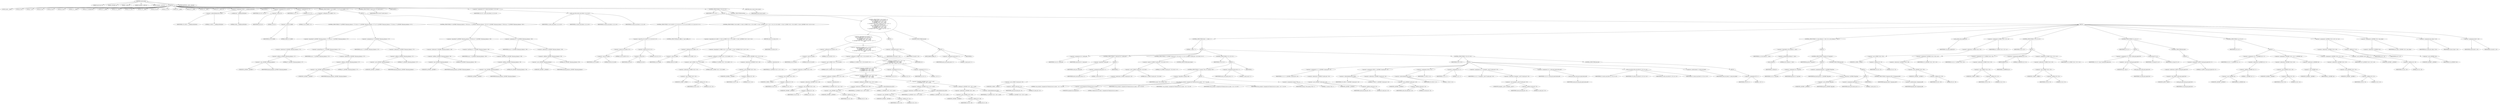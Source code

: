 digraph cache_insert {  
"1000119" [label = "(METHOD,cache_insert)" ]
"1000120" [label = "(PARAM,const char *a1)" ]
"1000121" [label = "(PARAM,_DWORD *a2)" ]
"1000122" [label = "(PARAM,__int64 a3)" ]
"1000123" [label = "(PARAM,unsigned __int64 a4)" ]
"1000124" [label = "(PARAM,unsigned __int16 a5)" ]
"1000125" [label = "(BLOCK,,)" ]
"1000126" [label = "(LOCAL,result: __int64)" ]
"1000127" [label = "(LOCAL,v6: int)" ]
"1000128" [label = "(LOCAL,v7: int)" ]
"1000129" [label = "(LOCAL,v8: int)" ]
"1000130" [label = "(LOCAL,v9: int)" ]
"1000131" [label = "(LOCAL,v10: int)" ]
"1000132" [label = "(LOCAL,v11: __int64)" ]
"1000133" [label = "(LOCAL,v12: unsigned int)" ]
"1000134" [label = "(LOCAL,v13: __int64)" ]
"1000135" [label = "(LOCAL,v14: __int16)" ]
"1000136" [label = "(LOCAL,v15: char *)" ]
"1000137" [label = "(LOCAL,v16: __int64)" ]
"1000138" [label = "(LOCAL,v20: int)" ]
"1000139" [label = "(LOCAL,v21: int)" ]
"1000140" [label = "(LOCAL,v22: __int64)" ]
"1000141" [label = "(LOCAL,v23: __int64)" ]
"1000142" [label = "(LOCAL,v24: __int64)" ]
"1000143" [label = "(LOCAL,v25: __int64 [ 6 ])" ]
"1000144" [label = "(<operator>.assignment,v25[3] = __readfsqword(0x28u))" ]
"1000145" [label = "(<operator>.indirectIndexAccess,v25[3])" ]
"1000146" [label = "(IDENTIFIER,v25,v25[3] = __readfsqword(0x28u))" ]
"1000147" [label = "(LITERAL,3,v25[3] = __readfsqword(0x28u))" ]
"1000148" [label = "(__readfsqword,__readfsqword(0x28u))" ]
"1000149" [label = "(LITERAL,0x28u,__readfsqword(0x28u))" ]
"1000150" [label = "(IDENTIFIER,L,)" ]
"1000151" [label = "(<operator>.assignment,v20 = a5 & 4)" ]
"1000152" [label = "(IDENTIFIER,v20,v20 = a5 & 4)" ]
"1000153" [label = "(<operator>.and,a5 & 4)" ]
"1000154" [label = "(IDENTIFIER,a5,a5 & 4)" ]
"1000155" [label = "(LITERAL,4,a5 & 4)" ]
"1000156" [label = "(<operator>.assignment,v21 = 0)" ]
"1000157" [label = "(IDENTIFIER,v21,v21 = 0)" ]
"1000158" [label = "(LITERAL,0,v21 = 0)" ]
"1000159" [label = "(CONTROL_STRUCTURE,if ( (a5 & 0x980) != 0 ),if ( (a5 & 0x980) != 0 ))" ]
"1000160" [label = "(<operator>.notEquals,(a5 & 0x980) != 0)" ]
"1000161" [label = "(<operator>.and,a5 & 0x980)" ]
"1000162" [label = "(IDENTIFIER,a5,a5 & 0x980)" ]
"1000163" [label = "(LITERAL,0x980,a5 & 0x980)" ]
"1000164" [label = "(LITERAL,0,(a5 & 0x980) != 0)" ]
"1000165" [label = "(BLOCK,,)" ]
"1000166" [label = "(CONTROL_STRUCTURE,if ( *((_QWORD *)dnsmasq_daemon + 57) && a4 > *((_QWORD *)dnsmasq_daemon + 57) ),if ( *((_QWORD *)dnsmasq_daemon + 57) && a4 > *((_QWORD *)dnsmasq_daemon + 57) ))" ]
"1000167" [label = "(<operator>.logicalAnd,*((_QWORD *)dnsmasq_daemon + 57) && a4 > *((_QWORD *)dnsmasq_daemon + 57))" ]
"1000168" [label = "(<operator>.indirection,*((_QWORD *)dnsmasq_daemon + 57))" ]
"1000169" [label = "(<operator>.addition,(_QWORD *)dnsmasq_daemon + 57)" ]
"1000170" [label = "(<operator>.cast,(_QWORD *)dnsmasq_daemon)" ]
"1000171" [label = "(UNKNOWN,_QWORD *,_QWORD *)" ]
"1000172" [label = "(IDENTIFIER,dnsmasq_daemon,(_QWORD *)dnsmasq_daemon)" ]
"1000173" [label = "(LITERAL,57,(_QWORD *)dnsmasq_daemon + 57)" ]
"1000174" [label = "(<operator>.greaterThan,a4 > *((_QWORD *)dnsmasq_daemon + 57))" ]
"1000175" [label = "(IDENTIFIER,a4,a4 > *((_QWORD *)dnsmasq_daemon + 57))" ]
"1000176" [label = "(<operator>.indirection,*((_QWORD *)dnsmasq_daemon + 57))" ]
"1000177" [label = "(<operator>.addition,(_QWORD *)dnsmasq_daemon + 57)" ]
"1000178" [label = "(<operator>.cast,(_QWORD *)dnsmasq_daemon)" ]
"1000179" [label = "(UNKNOWN,_QWORD *,_QWORD *)" ]
"1000180" [label = "(IDENTIFIER,dnsmasq_daemon,(_QWORD *)dnsmasq_daemon)" ]
"1000181" [label = "(LITERAL,57,(_QWORD *)dnsmasq_daemon + 57)" ]
"1000182" [label = "(<operator>.assignment,a4 = *((_QWORD *)dnsmasq_daemon + 57))" ]
"1000183" [label = "(IDENTIFIER,a4,a4 = *((_QWORD *)dnsmasq_daemon + 57))" ]
"1000184" [label = "(<operator>.indirection,*((_QWORD *)dnsmasq_daemon + 57))" ]
"1000185" [label = "(<operator>.addition,(_QWORD *)dnsmasq_daemon + 57)" ]
"1000186" [label = "(<operator>.cast,(_QWORD *)dnsmasq_daemon)" ]
"1000187" [label = "(UNKNOWN,_QWORD *,_QWORD *)" ]
"1000188" [label = "(IDENTIFIER,dnsmasq_daemon,(_QWORD *)dnsmasq_daemon)" ]
"1000189" [label = "(LITERAL,57,(_QWORD *)dnsmasq_daemon + 57)" ]
"1000190" [label = "(CONTROL_STRUCTURE,if ( *((_QWORD *)dnsmasq_daemon + 56) && a4 < *((_QWORD *)dnsmasq_daemon + 56) ),if ( *((_QWORD *)dnsmasq_daemon + 56) && a4 < *((_QWORD *)dnsmasq_daemon + 56) ))" ]
"1000191" [label = "(<operator>.logicalAnd,*((_QWORD *)dnsmasq_daemon + 56) && a4 < *((_QWORD *)dnsmasq_daemon + 56))" ]
"1000192" [label = "(<operator>.indirection,*((_QWORD *)dnsmasq_daemon + 56))" ]
"1000193" [label = "(<operator>.addition,(_QWORD *)dnsmasq_daemon + 56)" ]
"1000194" [label = "(<operator>.cast,(_QWORD *)dnsmasq_daemon)" ]
"1000195" [label = "(UNKNOWN,_QWORD *,_QWORD *)" ]
"1000196" [label = "(IDENTIFIER,dnsmasq_daemon,(_QWORD *)dnsmasq_daemon)" ]
"1000197" [label = "(LITERAL,56,(_QWORD *)dnsmasq_daemon + 56)" ]
"1000198" [label = "(<operator>.lessThan,a4 < *((_QWORD *)dnsmasq_daemon + 56))" ]
"1000199" [label = "(IDENTIFIER,a4,a4 < *((_QWORD *)dnsmasq_daemon + 56))" ]
"1000200" [label = "(<operator>.indirection,*((_QWORD *)dnsmasq_daemon + 56))" ]
"1000201" [label = "(<operator>.addition,(_QWORD *)dnsmasq_daemon + 56)" ]
"1000202" [label = "(<operator>.cast,(_QWORD *)dnsmasq_daemon)" ]
"1000203" [label = "(UNKNOWN,_QWORD *,_QWORD *)" ]
"1000204" [label = "(IDENTIFIER,dnsmasq_daemon,(_QWORD *)dnsmasq_daemon)" ]
"1000205" [label = "(LITERAL,56,(_QWORD *)dnsmasq_daemon + 56)" ]
"1000206" [label = "(<operator>.assignment,a4 = *((_QWORD *)dnsmasq_daemon + 56))" ]
"1000207" [label = "(IDENTIFIER,a4,a4 = *((_QWORD *)dnsmasq_daemon + 56))" ]
"1000208" [label = "(<operator>.indirection,*((_QWORD *)dnsmasq_daemon + 56))" ]
"1000209" [label = "(<operator>.addition,(_QWORD *)dnsmasq_daemon + 56)" ]
"1000210" [label = "(<operator>.cast,(_QWORD *)dnsmasq_daemon)" ]
"1000211" [label = "(UNKNOWN,_QWORD *,_QWORD *)" ]
"1000212" [label = "(IDENTIFIER,dnsmasq_daemon,(_QWORD *)dnsmasq_daemon)" ]
"1000213" [label = "(LITERAL,56,(_QWORD *)dnsmasq_daemon + 56)" ]
"1000214" [label = "(CONTROL_STRUCTURE,if ( insert_error ),if ( insert_error ))" ]
"1000215" [label = "(IDENTIFIER,insert_error,if ( insert_error ))" ]
"1000216" [label = "(IDENTIFIER,L,)" ]
"1000217" [label = "(<operator>.assignment,v23 = cache_scan_free(a1, a2, a3, a5))" ]
"1000218" [label = "(IDENTIFIER,v23,v23 = cache_scan_free(a1, a2, a3, a5))" ]
"1000219" [label = "(cache_scan_free,cache_scan_free(a1, a2, a3, a5))" ]
"1000220" [label = "(IDENTIFIER,a1,cache_scan_free(a1, a2, a3, a5))" ]
"1000221" [label = "(IDENTIFIER,a2,cache_scan_free(a1, a2, a3, a5))" ]
"1000222" [label = "(IDENTIFIER,a3,cache_scan_free(a1, a2, a3, a5))" ]
"1000223" [label = "(IDENTIFIER,a5,cache_scan_free(a1, a2, a3, a5))" ]
"1000224" [label = "(CONTROL_STRUCTURE,if ( v23 ),if ( v23 ))" ]
"1000225" [label = "(IDENTIFIER,v23,if ( v23 ))" ]
"1000226" [label = "(BLOCK,,)" ]
"1000227" [label = "(CONTROL_STRUCTURE,if ( (a5 & 0x180) == 0 || (a5 & 8) == 0 ),if ( (a5 & 0x180) == 0 || (a5 & 8) == 0 ))" ]
"1000228" [label = "(<operator>.logicalOr,(a5 & 0x180) == 0 || (a5 & 8) == 0)" ]
"1000229" [label = "(<operator>.equals,(a5 & 0x180) == 0)" ]
"1000230" [label = "(<operator>.and,a5 & 0x180)" ]
"1000231" [label = "(IDENTIFIER,a5,a5 & 0x180)" ]
"1000232" [label = "(LITERAL,0x180,a5 & 0x180)" ]
"1000233" [label = "(LITERAL,0,(a5 & 0x180) == 0)" ]
"1000234" [label = "(<operator>.equals,(a5 & 8) == 0)" ]
"1000235" [label = "(<operator>.and,a5 & 8)" ]
"1000236" [label = "(IDENTIFIER,a5,a5 & 8)" ]
"1000237" [label = "(LITERAL,8,a5 & 8)" ]
"1000238" [label = "(LITERAL,0,(a5 & 8) == 0)" ]
"1000239" [label = "(CONTROL_STRUCTURE,goto LABEL_27;,goto LABEL_27;)" ]
"1000240" [label = "(CONTROL_STRUCTURE,if ( (a5 & 0x80) != 0 && (*(_WORD *)(v23 + 52) & 0x80) != 0 && *(_DWORD *)(v23 + 24) == *a2 ),if ( (a5 & 0x80) != 0 && (*(_WORD *)(v23 + 52) & 0x80) != 0 && *(_DWORD *)(v23 + 24) == *a2 ))" ]
"1000241" [label = "(<operator>.logicalAnd,(a5 & 0x80) != 0 && (*(_WORD *)(v23 + 52) & 0x80) != 0 && *(_DWORD *)(v23 + 24) == *a2)" ]
"1000242" [label = "(<operator>.notEquals,(a5 & 0x80) != 0)" ]
"1000243" [label = "(<operator>.and,a5 & 0x80)" ]
"1000244" [label = "(IDENTIFIER,a5,a5 & 0x80)" ]
"1000245" [label = "(LITERAL,0x80,a5 & 0x80)" ]
"1000246" [label = "(LITERAL,0,(a5 & 0x80) != 0)" ]
"1000247" [label = "(<operator>.logicalAnd,(*(_WORD *)(v23 + 52) & 0x80) != 0 && *(_DWORD *)(v23 + 24) == *a2)" ]
"1000248" [label = "(<operator>.notEquals,(*(_WORD *)(v23 + 52) & 0x80) != 0)" ]
"1000249" [label = "(<operator>.and,*(_WORD *)(v23 + 52) & 0x80)" ]
"1000250" [label = "(<operator>.indirection,*(_WORD *)(v23 + 52))" ]
"1000251" [label = "(<operator>.cast,(_WORD *)(v23 + 52))" ]
"1000252" [label = "(UNKNOWN,_WORD *,_WORD *)" ]
"1000253" [label = "(<operator>.addition,v23 + 52)" ]
"1000254" [label = "(IDENTIFIER,v23,v23 + 52)" ]
"1000255" [label = "(LITERAL,52,v23 + 52)" ]
"1000256" [label = "(LITERAL,0x80,*(_WORD *)(v23 + 52) & 0x80)" ]
"1000257" [label = "(LITERAL,0,(*(_WORD *)(v23 + 52) & 0x80) != 0)" ]
"1000258" [label = "(<operator>.equals,*(_DWORD *)(v23 + 24) == *a2)" ]
"1000259" [label = "(<operator>.indirection,*(_DWORD *)(v23 + 24))" ]
"1000260" [label = "(<operator>.cast,(_DWORD *)(v23 + 24))" ]
"1000261" [label = "(UNKNOWN,_DWORD *,_DWORD *)" ]
"1000262" [label = "(<operator>.addition,v23 + 24)" ]
"1000263" [label = "(IDENTIFIER,v23,v23 + 24)" ]
"1000264" [label = "(LITERAL,24,v23 + 24)" ]
"1000265" [label = "(<operator>.indirection,*a2)" ]
"1000266" [label = "(IDENTIFIER,a2,*(_DWORD *)(v23 + 24) == *a2)" ]
"1000267" [label = "(RETURN,return v23;,return v23;)" ]
"1000268" [label = "(IDENTIFIER,v23,return v23;)" ]
"1000269" [label = "(CONTROL_STRUCTURE,if ( (a5 & 0x100) != 0\n      && (*(_WORD *)(v23 + 52) & 0x100) != 0\n      && (*(_DWORD *)(v23 + 24) != *a2\n       || *(_DWORD *)(v23 + 28) != a2[1]\n       || *(_DWORD *)(v23 + 32) != a2[2]\n       || *(_DWORD *)(v23 + 36) != a2[3] ? (v10 = 0) : (v10 = 1),\n          v10) ),if ( (a5 & 0x100) != 0\n      && (*(_WORD *)(v23 + 52) & 0x100) != 0\n      && (*(_DWORD *)(v23 + 24) != *a2\n       || *(_DWORD *)(v23 + 28) != a2[1]\n       || *(_DWORD *)(v23 + 32) != a2[2]\n       || *(_DWORD *)(v23 + 36) != a2[3] ? (v10 = 0) : (v10 = 1),\n          v10) ))" ]
"1000270" [label = "(<operator>.logicalAnd,(a5 & 0x100) != 0\n      && (*(_WORD *)(v23 + 52) & 0x100) != 0\n      && (*(_DWORD *)(v23 + 24) != *a2\n       || *(_DWORD *)(v23 + 28) != a2[1]\n       || *(_DWORD *)(v23 + 32) != a2[2]\n       || *(_DWORD *)(v23 + 36) != a2[3] ? (v10 = 0) : (v10 = 1),\n          v10))" ]
"1000271" [label = "(<operator>.notEquals,(a5 & 0x100) != 0)" ]
"1000272" [label = "(<operator>.and,a5 & 0x100)" ]
"1000273" [label = "(IDENTIFIER,a5,a5 & 0x100)" ]
"1000274" [label = "(LITERAL,0x100,a5 & 0x100)" ]
"1000275" [label = "(LITERAL,0,(a5 & 0x100) != 0)" ]
"1000276" [label = "(<operator>.logicalAnd,(*(_WORD *)(v23 + 52) & 0x100) != 0\n      && (*(_DWORD *)(v23 + 24) != *a2\n       || *(_DWORD *)(v23 + 28) != a2[1]\n       || *(_DWORD *)(v23 + 32) != a2[2]\n       || *(_DWORD *)(v23 + 36) != a2[3] ? (v10 = 0) : (v10 = 1),\n          v10))" ]
"1000277" [label = "(<operator>.notEquals,(*(_WORD *)(v23 + 52) & 0x100) != 0)" ]
"1000278" [label = "(<operator>.and,*(_WORD *)(v23 + 52) & 0x100)" ]
"1000279" [label = "(<operator>.indirection,*(_WORD *)(v23 + 52))" ]
"1000280" [label = "(<operator>.cast,(_WORD *)(v23 + 52))" ]
"1000281" [label = "(UNKNOWN,_WORD *,_WORD *)" ]
"1000282" [label = "(<operator>.addition,v23 + 52)" ]
"1000283" [label = "(IDENTIFIER,v23,v23 + 52)" ]
"1000284" [label = "(LITERAL,52,v23 + 52)" ]
"1000285" [label = "(LITERAL,0x100,*(_WORD *)(v23 + 52) & 0x100)" ]
"1000286" [label = "(LITERAL,0,(*(_WORD *)(v23 + 52) & 0x100) != 0)" ]
"1000287" [label = "(BLOCK,,)" ]
"1000288" [label = "(<operator>.conditional,*(_DWORD *)(v23 + 24) != *a2\n       || *(_DWORD *)(v23 + 28) != a2[1]\n       || *(_DWORD *)(v23 + 32) != a2[2]\n       || *(_DWORD *)(v23 + 36) != a2[3] ? (v10 = 0) : (v10 = 1))" ]
"1000289" [label = "(<operator>.logicalOr,*(_DWORD *)(v23 + 24) != *a2\n       || *(_DWORD *)(v23 + 28) != a2[1]\n       || *(_DWORD *)(v23 + 32) != a2[2]\n       || *(_DWORD *)(v23 + 36) != a2[3])" ]
"1000290" [label = "(<operator>.notEquals,*(_DWORD *)(v23 + 24) != *a2)" ]
"1000291" [label = "(<operator>.indirection,*(_DWORD *)(v23 + 24))" ]
"1000292" [label = "(<operator>.cast,(_DWORD *)(v23 + 24))" ]
"1000293" [label = "(UNKNOWN,_DWORD *,_DWORD *)" ]
"1000294" [label = "(<operator>.addition,v23 + 24)" ]
"1000295" [label = "(IDENTIFIER,v23,v23 + 24)" ]
"1000296" [label = "(LITERAL,24,v23 + 24)" ]
"1000297" [label = "(<operator>.indirection,*a2)" ]
"1000298" [label = "(IDENTIFIER,a2,*(_DWORD *)(v23 + 24) != *a2)" ]
"1000299" [label = "(<operator>.logicalOr,*(_DWORD *)(v23 + 28) != a2[1]\n       || *(_DWORD *)(v23 + 32) != a2[2]\n       || *(_DWORD *)(v23 + 36) != a2[3])" ]
"1000300" [label = "(<operator>.notEquals,*(_DWORD *)(v23 + 28) != a2[1])" ]
"1000301" [label = "(<operator>.indirection,*(_DWORD *)(v23 + 28))" ]
"1000302" [label = "(<operator>.cast,(_DWORD *)(v23 + 28))" ]
"1000303" [label = "(UNKNOWN,_DWORD *,_DWORD *)" ]
"1000304" [label = "(<operator>.addition,v23 + 28)" ]
"1000305" [label = "(IDENTIFIER,v23,v23 + 28)" ]
"1000306" [label = "(LITERAL,28,v23 + 28)" ]
"1000307" [label = "(<operator>.indirectIndexAccess,a2[1])" ]
"1000308" [label = "(IDENTIFIER,a2,*(_DWORD *)(v23 + 28) != a2[1])" ]
"1000309" [label = "(LITERAL,1,*(_DWORD *)(v23 + 28) != a2[1])" ]
"1000310" [label = "(<operator>.logicalOr,*(_DWORD *)(v23 + 32) != a2[2]\n       || *(_DWORD *)(v23 + 36) != a2[3])" ]
"1000311" [label = "(<operator>.notEquals,*(_DWORD *)(v23 + 32) != a2[2])" ]
"1000312" [label = "(<operator>.indirection,*(_DWORD *)(v23 + 32))" ]
"1000313" [label = "(<operator>.cast,(_DWORD *)(v23 + 32))" ]
"1000314" [label = "(UNKNOWN,_DWORD *,_DWORD *)" ]
"1000315" [label = "(<operator>.addition,v23 + 32)" ]
"1000316" [label = "(IDENTIFIER,v23,v23 + 32)" ]
"1000317" [label = "(LITERAL,32,v23 + 32)" ]
"1000318" [label = "(<operator>.indirectIndexAccess,a2[2])" ]
"1000319" [label = "(IDENTIFIER,a2,*(_DWORD *)(v23 + 32) != a2[2])" ]
"1000320" [label = "(LITERAL,2,*(_DWORD *)(v23 + 32) != a2[2])" ]
"1000321" [label = "(<operator>.notEquals,*(_DWORD *)(v23 + 36) != a2[3])" ]
"1000322" [label = "(<operator>.indirection,*(_DWORD *)(v23 + 36))" ]
"1000323" [label = "(<operator>.cast,(_DWORD *)(v23 + 36))" ]
"1000324" [label = "(UNKNOWN,_DWORD *,_DWORD *)" ]
"1000325" [label = "(<operator>.addition,v23 + 36)" ]
"1000326" [label = "(IDENTIFIER,v23,v23 + 36)" ]
"1000327" [label = "(LITERAL,36,v23 + 36)" ]
"1000328" [label = "(<operator>.indirectIndexAccess,a2[3])" ]
"1000329" [label = "(IDENTIFIER,a2,*(_DWORD *)(v23 + 36) != a2[3])" ]
"1000330" [label = "(LITERAL,3,*(_DWORD *)(v23 + 36) != a2[3])" ]
"1000331" [label = "(<operator>.assignment,v10 = 0)" ]
"1000332" [label = "(IDENTIFIER,v10,v10 = 0)" ]
"1000333" [label = "(LITERAL,0,v10 = 0)" ]
"1000334" [label = "(<operator>.assignment,v10 = 1)" ]
"1000335" [label = "(IDENTIFIER,v10,v10 = 1)" ]
"1000336" [label = "(LITERAL,1,v10 = 1)" ]
"1000337" [label = "(IDENTIFIER,v10,)" ]
"1000338" [label = "(BLOCK,,)" ]
"1000339" [label = "(<operator>.assignment,result = v23)" ]
"1000340" [label = "(IDENTIFIER,result,result = v23)" ]
"1000341" [label = "(IDENTIFIER,v23,result = v23)" ]
"1000342" [label = "(CONTROL_STRUCTURE,else,else)" ]
"1000343" [label = "(BLOCK,,)" ]
"1000344" [label = "(JUMP_TARGET,LABEL_27)" ]
"1000345" [label = "(<operator>.assignment,insert_error = 1)" ]
"1000346" [label = "(IDENTIFIER,insert_error,insert_error = 1)" ]
"1000347" [label = "(LITERAL,1,insert_error = 1)" ]
"1000348" [label = "(IDENTIFIER,L,)" ]
"1000349" [label = "(CONTROL_STRUCTURE,else,else)" ]
"1000350" [label = "(BLOCK,,)" ]
"1000351" [label = "(CONTROL_STRUCTURE,while ( 1 ),while ( 1 ))" ]
"1000352" [label = "(LITERAL,1,while ( 1 ))" ]
"1000353" [label = "(BLOCK,,)" ]
"1000354" [label = "(<operator>.assignment,v24 = cache_tail)" ]
"1000355" [label = "(IDENTIFIER,v24,v24 = cache_tail)" ]
"1000356" [label = "(IDENTIFIER,cache_tail,v24 = cache_tail)" ]
"1000357" [label = "(CONTROL_STRUCTURE,if ( !cache_tail ),if ( !cache_tail ))" ]
"1000358" [label = "(<operator>.logicalNot,!cache_tail)" ]
"1000359" [label = "(IDENTIFIER,cache_tail,!cache_tail)" ]
"1000360" [label = "(BLOCK,,)" ]
"1000361" [label = "(<operator>.assignment,insert_error = 1)" ]
"1000362" [label = "(IDENTIFIER,insert_error,insert_error = 1)" ]
"1000363" [label = "(LITERAL,1,insert_error = 1)" ]
"1000364" [label = "(IDENTIFIER,L,)" ]
"1000365" [label = "(CONTROL_STRUCTURE,if ( (*(_WORD *)(cache_tail + 52) & 0xC) == 0 ),if ( (*(_WORD *)(cache_tail + 52) & 0xC) == 0 ))" ]
"1000366" [label = "(<operator>.equals,(*(_WORD *)(cache_tail + 52) & 0xC) == 0)" ]
"1000367" [label = "(<operator>.and,*(_WORD *)(cache_tail + 52) & 0xC)" ]
"1000368" [label = "(<operator>.indirection,*(_WORD *)(cache_tail + 52))" ]
"1000369" [label = "(<operator>.cast,(_WORD *)(cache_tail + 52))" ]
"1000370" [label = "(UNKNOWN,_WORD *,_WORD *)" ]
"1000371" [label = "(<operator>.addition,cache_tail + 52)" ]
"1000372" [label = "(IDENTIFIER,cache_tail,cache_tail + 52)" ]
"1000373" [label = "(LITERAL,52,cache_tail + 52)" ]
"1000374" [label = "(LITERAL,0xC,*(_WORD *)(cache_tail + 52) & 0xC)" ]
"1000375" [label = "(LITERAL,0,(*(_WORD *)(cache_tail + 52) & 0xC) == 0)" ]
"1000376" [label = "(CONTROL_STRUCTURE,break;,break;)" ]
"1000377" [label = "(CONTROL_STRUCTURE,if ( v21 ),if ( v21 ))" ]
"1000378" [label = "(IDENTIFIER,v21,if ( v21 ))" ]
"1000379" [label = "(BLOCK,,)" ]
"1000380" [label = "(CONTROL_STRUCTURE,if ( !warned_7764 ),if ( !warned_7764 ))" ]
"1000381" [label = "(<operator>.logicalNot,!warned_7764)" ]
"1000382" [label = "(IDENTIFIER,warned_7764,!warned_7764)" ]
"1000383" [label = "(BLOCK,,)" ]
"1000384" [label = "(my_syslog,my_syslog(3, (unsigned int)\"Internal error in cache.\", v6, v7, v8, v9))" ]
"1000385" [label = "(LITERAL,3,my_syslog(3, (unsigned int)\"Internal error in cache.\", v6, v7, v8, v9))" ]
"1000386" [label = "(<operator>.cast,(unsigned int)\"Internal error in cache.\")" ]
"1000387" [label = "(UNKNOWN,unsigned int,unsigned int)" ]
"1000388" [label = "(LITERAL,\"Internal error in cache.\",(unsigned int)\"Internal error in cache.\")" ]
"1000389" [label = "(IDENTIFIER,v6,my_syslog(3, (unsigned int)\"Internal error in cache.\", v6, v7, v8, v9))" ]
"1000390" [label = "(IDENTIFIER,v7,my_syslog(3, (unsigned int)\"Internal error in cache.\", v6, v7, v8, v9))" ]
"1000391" [label = "(IDENTIFIER,v8,my_syslog(3, (unsigned int)\"Internal error in cache.\", v6, v7, v8, v9))" ]
"1000392" [label = "(IDENTIFIER,v9,my_syslog(3, (unsigned int)\"Internal error in cache.\", v6, v7, v8, v9))" ]
"1000393" [label = "(<operator>.assignment,warned_7764 = 1)" ]
"1000394" [label = "(IDENTIFIER,warned_7764,warned_7764 = 1)" ]
"1000395" [label = "(LITERAL,1,warned_7764 = 1)" ]
"1000396" [label = "(<operator>.assignment,insert_error = 1)" ]
"1000397" [label = "(IDENTIFIER,insert_error,insert_error = 1)" ]
"1000398" [label = "(LITERAL,1,insert_error = 1)" ]
"1000399" [label = "(IDENTIFIER,L,)" ]
"1000400" [label = "(CONTROL_STRUCTURE,if ( v20 ),if ( v20 ))" ]
"1000401" [label = "(IDENTIFIER,v20,if ( v20 ))" ]
"1000402" [label = "(BLOCK,,)" ]
"1000403" [label = "(<operator>.assignment,v11 = *(_QWORD *)(cache_tail + 32))" ]
"1000404" [label = "(IDENTIFIER,v11,v11 = *(_QWORD *)(cache_tail + 32))" ]
"1000405" [label = "(<operator>.indirection,*(_QWORD *)(cache_tail + 32))" ]
"1000406" [label = "(<operator>.cast,(_QWORD *)(cache_tail + 32))" ]
"1000407" [label = "(UNKNOWN,_QWORD *,_QWORD *)" ]
"1000408" [label = "(<operator>.addition,cache_tail + 32)" ]
"1000409" [label = "(IDENTIFIER,cache_tail,cache_tail + 32)" ]
"1000410" [label = "(LITERAL,32,cache_tail + 32)" ]
"1000411" [label = "(<operator>.assignment,v25[0] = *(_QWORD *)(cache_tail + 24))" ]
"1000412" [label = "(<operator>.indirectIndexAccess,v25[0])" ]
"1000413" [label = "(IDENTIFIER,v25,v25[0] = *(_QWORD *)(cache_tail + 24))" ]
"1000414" [label = "(LITERAL,0,v25[0] = *(_QWORD *)(cache_tail + 24))" ]
"1000415" [label = "(<operator>.indirection,*(_QWORD *)(cache_tail + 24))" ]
"1000416" [label = "(<operator>.cast,(_QWORD *)(cache_tail + 24))" ]
"1000417" [label = "(UNKNOWN,_QWORD *,_QWORD *)" ]
"1000418" [label = "(<operator>.addition,cache_tail + 24)" ]
"1000419" [label = "(IDENTIFIER,cache_tail,cache_tail + 24)" ]
"1000420" [label = "(LITERAL,24,cache_tail + 24)" ]
"1000421" [label = "(<operator>.assignment,v25[1] = v11)" ]
"1000422" [label = "(<operator>.indirectIndexAccess,v25[1])" ]
"1000423" [label = "(IDENTIFIER,v25,v25[1] = v11)" ]
"1000424" [label = "(LITERAL,1,v25[1] = v11)" ]
"1000425" [label = "(IDENTIFIER,v11,v25[1] = v11)" ]
"1000426" [label = "(<operator>.assignment,v21 = 1)" ]
"1000427" [label = "(IDENTIFIER,v21,v21 = 1)" ]
"1000428" [label = "(LITERAL,1,v21 = 1)" ]
"1000429" [label = "(<operator>.assignment,v12 = *(unsigned __int16 *)(cache_tail + 52))" ]
"1000430" [label = "(IDENTIFIER,v12,v12 = *(unsigned __int16 *)(cache_tail + 52))" ]
"1000431" [label = "(<operator>.indirection,*(unsigned __int16 *)(cache_tail + 52))" ]
"1000432" [label = "(<operator>.cast,(unsigned __int16 *)(cache_tail + 52))" ]
"1000433" [label = "(UNKNOWN,unsigned __int16 *,unsigned __int16 *)" ]
"1000434" [label = "(<operator>.addition,cache_tail + 52)" ]
"1000435" [label = "(IDENTIFIER,cache_tail,cache_tail + 52)" ]
"1000436" [label = "(LITERAL,52,cache_tail + 52)" ]
"1000437" [label = "(<operator>.assignment,v13 = cache_get_name(cache_tail))" ]
"1000438" [label = "(IDENTIFIER,v13,v13 = cache_get_name(cache_tail))" ]
"1000439" [label = "(cache_get_name,cache_get_name(cache_tail))" ]
"1000440" [label = "(IDENTIFIER,cache_tail,cache_get_name(cache_tail))" ]
"1000441" [label = "(cache_scan_free,cache_scan_free(v13, v25, a3, v12))" ]
"1000442" [label = "(IDENTIFIER,v13,cache_scan_free(v13, v25, a3, v12))" ]
"1000443" [label = "(IDENTIFIER,v25,cache_scan_free(v13, v25, a3, v12))" ]
"1000444" [label = "(IDENTIFIER,a3,cache_scan_free(v13, v25, a3, v12))" ]
"1000445" [label = "(IDENTIFIER,v12,cache_scan_free(v13, v25, a3, v12))" ]
"1000446" [label = "(<operator>.preIncrement,++cache_live_freed)" ]
"1000447" [label = "(IDENTIFIER,cache_live_freed,++cache_live_freed)" ]
"1000448" [label = "(CONTROL_STRUCTURE,else,else)" ]
"1000449" [label = "(BLOCK,,)" ]
"1000450" [label = "(<operator>.assignment,v20 = 1)" ]
"1000451" [label = "(IDENTIFIER,v20,v20 = 1)" ]
"1000452" [label = "(LITERAL,1,v20 = 1)" ]
"1000453" [label = "(CONTROL_STRUCTURE,if ( a1 && strlen(a1) > 0x31 ),if ( a1 && strlen(a1) > 0x31 ))" ]
"1000454" [label = "(<operator>.logicalAnd,a1 && strlen(a1) > 0x31)" ]
"1000455" [label = "(IDENTIFIER,a1,a1 && strlen(a1) > 0x31)" ]
"1000456" [label = "(<operator>.greaterThan,strlen(a1) > 0x31)" ]
"1000457" [label = "(strlen,strlen(a1))" ]
"1000458" [label = "(IDENTIFIER,a1,strlen(a1))" ]
"1000459" [label = "(LITERAL,0x31,strlen(a1) > 0x31)" ]
"1000460" [label = "(BLOCK,,)" ]
"1000461" [label = "(CONTROL_STRUCTURE,if ( big_free ),if ( big_free ))" ]
"1000462" [label = "(IDENTIFIER,big_free,if ( big_free ))" ]
"1000463" [label = "(BLOCK,,)" ]
"1000464" [label = "(<operator>.assignment,v22 = big_free)" ]
"1000465" [label = "(IDENTIFIER,v22,v22 = big_free)" ]
"1000466" [label = "(IDENTIFIER,big_free,v22 = big_free)" ]
"1000467" [label = "(<operator>.assignment,big_free = *(_QWORD *)big_free)" ]
"1000468" [label = "(IDENTIFIER,big_free,big_free = *(_QWORD *)big_free)" ]
"1000469" [label = "(<operator>.indirection,*(_QWORD *)big_free)" ]
"1000470" [label = "(<operator>.cast,(_QWORD *)big_free)" ]
"1000471" [label = "(UNKNOWN,_QWORD *,_QWORD *)" ]
"1000472" [label = "(IDENTIFIER,big_free,(_QWORD *)big_free)" ]
"1000473" [label = "(CONTROL_STRUCTURE,else,else)" ]
"1000474" [label = "(BLOCK,,)" ]
"1000475" [label = "(BLOCK,,)" ]
"1000476" [label = "(<operator>.assignment,insert_error = 1)" ]
"1000477" [label = "(IDENTIFIER,insert_error,insert_error = 1)" ]
"1000478" [label = "(LITERAL,1,insert_error = 1)" ]
"1000479" [label = "(IDENTIFIER,L,)" ]
"1000480" [label = "(CONTROL_STRUCTURE,if ( bignames_left ),if ( bignames_left ))" ]
"1000481" [label = "(IDENTIFIER,bignames_left,if ( bignames_left ))" ]
"1000482" [label = "(<operator>.preDecrement,--bignames_left)" ]
"1000483" [label = "(IDENTIFIER,bignames_left,--bignames_left)" ]
"1000484" [label = "(cache_unlink,cache_unlink(v24))" ]
"1000485" [label = "(IDENTIFIER,v24,cache_unlink(v24))" ]
"1000486" [label = "(<operator>.assignment,*(_WORD *)(v24 + 52) = a5)" ]
"1000487" [label = "(<operator>.indirection,*(_WORD *)(v24 + 52))" ]
"1000488" [label = "(<operator>.cast,(_WORD *)(v24 + 52))" ]
"1000489" [label = "(UNKNOWN,_WORD *,_WORD *)" ]
"1000490" [label = "(<operator>.addition,v24 + 52)" ]
"1000491" [label = "(IDENTIFIER,v24,v24 + 52)" ]
"1000492" [label = "(LITERAL,52,v24 + 52)" ]
"1000493" [label = "(IDENTIFIER,a5,*(_WORD *)(v24 + 52) = a5)" ]
"1000494" [label = "(CONTROL_STRUCTURE,if ( v22 ),if ( v22 ))" ]
"1000495" [label = "(IDENTIFIER,v22,if ( v22 ))" ]
"1000496" [label = "(BLOCK,,)" ]
"1000497" [label = "(<operator>.assignment,*(_QWORD *)(v24 + 56) = v22)" ]
"1000498" [label = "(<operator>.indirection,*(_QWORD *)(v24 + 56))" ]
"1000499" [label = "(<operator>.cast,(_QWORD *)(v24 + 56))" ]
"1000500" [label = "(UNKNOWN,_QWORD *,_QWORD *)" ]
"1000501" [label = "(<operator>.addition,v24 + 56)" ]
"1000502" [label = "(IDENTIFIER,v24,v24 + 56)" ]
"1000503" [label = "(LITERAL,56,v24 + 56)" ]
"1000504" [label = "(IDENTIFIER,v22,*(_QWORD *)(v24 + 56) = v22)" ]
"1000505" [label = "(<operator>.assignment,v14 = *(_WORD *)(v24 + 52))" ]
"1000506" [label = "(IDENTIFIER,v14,v14 = *(_WORD *)(v24 + 52))" ]
"1000507" [label = "(<operator>.indirection,*(_WORD *)(v24 + 52))" ]
"1000508" [label = "(<operator>.cast,(_WORD *)(v24 + 52))" ]
"1000509" [label = "(UNKNOWN,_WORD *,_WORD *)" ]
"1000510" [label = "(<operator>.addition,v24 + 52)" ]
"1000511" [label = "(IDENTIFIER,v24,v24 + 52)" ]
"1000512" [label = "(LITERAL,52,v24 + 52)" ]
"1000513" [label = "(<operators>.assignmentOr,HIBYTE(v14) |= 2u)" ]
"1000514" [label = "(HIBYTE,HIBYTE(v14))" ]
"1000515" [label = "(IDENTIFIER,v14,HIBYTE(v14))" ]
"1000516" [label = "(LITERAL,2u,HIBYTE(v14) |= 2u)" ]
"1000517" [label = "(<operator>.assignment,*(_WORD *)(v24 + 52) = v14)" ]
"1000518" [label = "(<operator>.indirection,*(_WORD *)(v24 + 52))" ]
"1000519" [label = "(<operator>.cast,(_WORD *)(v24 + 52))" ]
"1000520" [label = "(UNKNOWN,_WORD *,_WORD *)" ]
"1000521" [label = "(<operator>.addition,v24 + 52)" ]
"1000522" [label = "(IDENTIFIER,v24,v24 + 52)" ]
"1000523" [label = "(LITERAL,52,v24 + 52)" ]
"1000524" [label = "(IDENTIFIER,v14,*(_WORD *)(v24 + 52) = v14)" ]
"1000525" [label = "(CONTROL_STRUCTURE,if ( a1 ),if ( a1 ))" ]
"1000526" [label = "(IDENTIFIER,a1,if ( a1 ))" ]
"1000527" [label = "(BLOCK,,)" ]
"1000528" [label = "(<operator>.assignment,v15 = (char *)cache_get_name(v24))" ]
"1000529" [label = "(IDENTIFIER,v15,v15 = (char *)cache_get_name(v24))" ]
"1000530" [label = "(<operator>.cast,(char *)cache_get_name(v24))" ]
"1000531" [label = "(UNKNOWN,char *,char *)" ]
"1000532" [label = "(cache_get_name,cache_get_name(v24))" ]
"1000533" [label = "(IDENTIFIER,v24,cache_get_name(v24))" ]
"1000534" [label = "(strcpy,strcpy(v15, a1))" ]
"1000535" [label = "(IDENTIFIER,v15,strcpy(v15, a1))" ]
"1000536" [label = "(IDENTIFIER,a1,strcpy(v15, a1))" ]
"1000537" [label = "(CONTROL_STRUCTURE,else,else)" ]
"1000538" [label = "(BLOCK,,)" ]
"1000539" [label = "(<operator>.assignment,*(_BYTE *)cache_get_name(v24) = 0)" ]
"1000540" [label = "(<operator>.indirection,*(_BYTE *)cache_get_name(v24))" ]
"1000541" [label = "(<operator>.cast,(_BYTE *)cache_get_name(v24))" ]
"1000542" [label = "(UNKNOWN,_BYTE *,_BYTE *)" ]
"1000543" [label = "(cache_get_name,cache_get_name(v24))" ]
"1000544" [label = "(IDENTIFIER,v24,cache_get_name(v24))" ]
"1000545" [label = "(LITERAL,0,*(_BYTE *)cache_get_name(v24) = 0)" ]
"1000546" [label = "(CONTROL_STRUCTURE,if ( a2 ),if ( a2 ))" ]
"1000547" [label = "(IDENTIFIER,a2,if ( a2 ))" ]
"1000548" [label = "(BLOCK,,)" ]
"1000549" [label = "(<operator>.assignment,v16 = *((_QWORD *)a2 + 1))" ]
"1000550" [label = "(IDENTIFIER,v16,v16 = *((_QWORD *)a2 + 1))" ]
"1000551" [label = "(<operator>.indirection,*((_QWORD *)a2 + 1))" ]
"1000552" [label = "(<operator>.addition,(_QWORD *)a2 + 1)" ]
"1000553" [label = "(<operator>.cast,(_QWORD *)a2)" ]
"1000554" [label = "(UNKNOWN,_QWORD *,_QWORD *)" ]
"1000555" [label = "(IDENTIFIER,a2,(_QWORD *)a2)" ]
"1000556" [label = "(LITERAL,1,(_QWORD *)a2 + 1)" ]
"1000557" [label = "(<operator>.assignment,*(_QWORD *)(v24 + 24) = *(_QWORD *)a2)" ]
"1000558" [label = "(<operator>.indirection,*(_QWORD *)(v24 + 24))" ]
"1000559" [label = "(<operator>.cast,(_QWORD *)(v24 + 24))" ]
"1000560" [label = "(UNKNOWN,_QWORD *,_QWORD *)" ]
"1000561" [label = "(<operator>.addition,v24 + 24)" ]
"1000562" [label = "(IDENTIFIER,v24,v24 + 24)" ]
"1000563" [label = "(LITERAL,24,v24 + 24)" ]
"1000564" [label = "(<operator>.indirection,*(_QWORD *)a2)" ]
"1000565" [label = "(<operator>.cast,(_QWORD *)a2)" ]
"1000566" [label = "(UNKNOWN,_QWORD *,_QWORD *)" ]
"1000567" [label = "(IDENTIFIER,a2,(_QWORD *)a2)" ]
"1000568" [label = "(<operator>.assignment,*(_QWORD *)(v24 + 32) = v16)" ]
"1000569" [label = "(<operator>.indirection,*(_QWORD *)(v24 + 32))" ]
"1000570" [label = "(<operator>.cast,(_QWORD *)(v24 + 32))" ]
"1000571" [label = "(UNKNOWN,_QWORD *,_QWORD *)" ]
"1000572" [label = "(<operator>.addition,v24 + 32)" ]
"1000573" [label = "(IDENTIFIER,v24,v24 + 32)" ]
"1000574" [label = "(LITERAL,32,v24 + 32)" ]
"1000575" [label = "(IDENTIFIER,v16,*(_QWORD *)(v24 + 32) = v16)" ]
"1000576" [label = "(<operator>.assignment,*(_QWORD *)(v24 + 40) = a3 + a4)" ]
"1000577" [label = "(<operator>.indirection,*(_QWORD *)(v24 + 40))" ]
"1000578" [label = "(<operator>.cast,(_QWORD *)(v24 + 40))" ]
"1000579" [label = "(UNKNOWN,_QWORD *,_QWORD *)" ]
"1000580" [label = "(<operator>.addition,v24 + 40)" ]
"1000581" [label = "(IDENTIFIER,v24,v24 + 40)" ]
"1000582" [label = "(LITERAL,40,v24 + 40)" ]
"1000583" [label = "(<operator>.addition,a3 + a4)" ]
"1000584" [label = "(IDENTIFIER,a3,a3 + a4)" ]
"1000585" [label = "(IDENTIFIER,a4,a3 + a4)" ]
"1000586" [label = "(<operator>.assignment,*(_QWORD *)v24 = new_chain)" ]
"1000587" [label = "(<operator>.indirection,*(_QWORD *)v24)" ]
"1000588" [label = "(<operator>.cast,(_QWORD *)v24)" ]
"1000589" [label = "(UNKNOWN,_QWORD *,_QWORD *)" ]
"1000590" [label = "(IDENTIFIER,v24,(_QWORD *)v24)" ]
"1000591" [label = "(IDENTIFIER,new_chain,*(_QWORD *)v24 = new_chain)" ]
"1000592" [label = "(<operator>.assignment,new_chain = v24)" ]
"1000593" [label = "(IDENTIFIER,new_chain,new_chain = v24)" ]
"1000594" [label = "(IDENTIFIER,v24,new_chain = v24)" ]
"1000595" [label = "(<operator>.assignment,result = v24)" ]
"1000596" [label = "(IDENTIFIER,result,result = v24)" ]
"1000597" [label = "(IDENTIFIER,v24,result = v24)" ]
"1000598" [label = "(RETURN,return result;,return result;)" ]
"1000599" [label = "(IDENTIFIER,result,return result;)" ]
"1000600" [label = "(METHOD_RETURN,__int64 __fastcall)" ]
  "1000119" -> "1000120" 
  "1000119" -> "1000121" 
  "1000119" -> "1000122" 
  "1000119" -> "1000123" 
  "1000119" -> "1000124" 
  "1000119" -> "1000125" 
  "1000119" -> "1000600" 
  "1000125" -> "1000126" 
  "1000125" -> "1000127" 
  "1000125" -> "1000128" 
  "1000125" -> "1000129" 
  "1000125" -> "1000130" 
  "1000125" -> "1000131" 
  "1000125" -> "1000132" 
  "1000125" -> "1000133" 
  "1000125" -> "1000134" 
  "1000125" -> "1000135" 
  "1000125" -> "1000136" 
  "1000125" -> "1000137" 
  "1000125" -> "1000138" 
  "1000125" -> "1000139" 
  "1000125" -> "1000140" 
  "1000125" -> "1000141" 
  "1000125" -> "1000142" 
  "1000125" -> "1000143" 
  "1000125" -> "1000144" 
  "1000125" -> "1000150" 
  "1000125" -> "1000151" 
  "1000125" -> "1000156" 
  "1000125" -> "1000159" 
  "1000125" -> "1000214" 
  "1000125" -> "1000216" 
  "1000125" -> "1000217" 
  "1000125" -> "1000224" 
  "1000125" -> "1000598" 
  "1000144" -> "1000145" 
  "1000144" -> "1000148" 
  "1000145" -> "1000146" 
  "1000145" -> "1000147" 
  "1000148" -> "1000149" 
  "1000151" -> "1000152" 
  "1000151" -> "1000153" 
  "1000153" -> "1000154" 
  "1000153" -> "1000155" 
  "1000156" -> "1000157" 
  "1000156" -> "1000158" 
  "1000159" -> "1000160" 
  "1000159" -> "1000165" 
  "1000160" -> "1000161" 
  "1000160" -> "1000164" 
  "1000161" -> "1000162" 
  "1000161" -> "1000163" 
  "1000165" -> "1000166" 
  "1000165" -> "1000190" 
  "1000166" -> "1000167" 
  "1000166" -> "1000182" 
  "1000167" -> "1000168" 
  "1000167" -> "1000174" 
  "1000168" -> "1000169" 
  "1000169" -> "1000170" 
  "1000169" -> "1000173" 
  "1000170" -> "1000171" 
  "1000170" -> "1000172" 
  "1000174" -> "1000175" 
  "1000174" -> "1000176" 
  "1000176" -> "1000177" 
  "1000177" -> "1000178" 
  "1000177" -> "1000181" 
  "1000178" -> "1000179" 
  "1000178" -> "1000180" 
  "1000182" -> "1000183" 
  "1000182" -> "1000184" 
  "1000184" -> "1000185" 
  "1000185" -> "1000186" 
  "1000185" -> "1000189" 
  "1000186" -> "1000187" 
  "1000186" -> "1000188" 
  "1000190" -> "1000191" 
  "1000190" -> "1000206" 
  "1000191" -> "1000192" 
  "1000191" -> "1000198" 
  "1000192" -> "1000193" 
  "1000193" -> "1000194" 
  "1000193" -> "1000197" 
  "1000194" -> "1000195" 
  "1000194" -> "1000196" 
  "1000198" -> "1000199" 
  "1000198" -> "1000200" 
  "1000200" -> "1000201" 
  "1000201" -> "1000202" 
  "1000201" -> "1000205" 
  "1000202" -> "1000203" 
  "1000202" -> "1000204" 
  "1000206" -> "1000207" 
  "1000206" -> "1000208" 
  "1000208" -> "1000209" 
  "1000209" -> "1000210" 
  "1000209" -> "1000213" 
  "1000210" -> "1000211" 
  "1000210" -> "1000212" 
  "1000214" -> "1000215" 
  "1000217" -> "1000218" 
  "1000217" -> "1000219" 
  "1000219" -> "1000220" 
  "1000219" -> "1000221" 
  "1000219" -> "1000222" 
  "1000219" -> "1000223" 
  "1000224" -> "1000225" 
  "1000224" -> "1000226" 
  "1000224" -> "1000349" 
  "1000226" -> "1000227" 
  "1000226" -> "1000240" 
  "1000226" -> "1000269" 
  "1000227" -> "1000228" 
  "1000227" -> "1000239" 
  "1000228" -> "1000229" 
  "1000228" -> "1000234" 
  "1000229" -> "1000230" 
  "1000229" -> "1000233" 
  "1000230" -> "1000231" 
  "1000230" -> "1000232" 
  "1000234" -> "1000235" 
  "1000234" -> "1000238" 
  "1000235" -> "1000236" 
  "1000235" -> "1000237" 
  "1000240" -> "1000241" 
  "1000240" -> "1000267" 
  "1000241" -> "1000242" 
  "1000241" -> "1000247" 
  "1000242" -> "1000243" 
  "1000242" -> "1000246" 
  "1000243" -> "1000244" 
  "1000243" -> "1000245" 
  "1000247" -> "1000248" 
  "1000247" -> "1000258" 
  "1000248" -> "1000249" 
  "1000248" -> "1000257" 
  "1000249" -> "1000250" 
  "1000249" -> "1000256" 
  "1000250" -> "1000251" 
  "1000251" -> "1000252" 
  "1000251" -> "1000253" 
  "1000253" -> "1000254" 
  "1000253" -> "1000255" 
  "1000258" -> "1000259" 
  "1000258" -> "1000265" 
  "1000259" -> "1000260" 
  "1000260" -> "1000261" 
  "1000260" -> "1000262" 
  "1000262" -> "1000263" 
  "1000262" -> "1000264" 
  "1000265" -> "1000266" 
  "1000267" -> "1000268" 
  "1000269" -> "1000270" 
  "1000269" -> "1000338" 
  "1000269" -> "1000342" 
  "1000270" -> "1000271" 
  "1000270" -> "1000276" 
  "1000271" -> "1000272" 
  "1000271" -> "1000275" 
  "1000272" -> "1000273" 
  "1000272" -> "1000274" 
  "1000276" -> "1000277" 
  "1000276" -> "1000287" 
  "1000277" -> "1000278" 
  "1000277" -> "1000286" 
  "1000278" -> "1000279" 
  "1000278" -> "1000285" 
  "1000279" -> "1000280" 
  "1000280" -> "1000281" 
  "1000280" -> "1000282" 
  "1000282" -> "1000283" 
  "1000282" -> "1000284" 
  "1000287" -> "1000288" 
  "1000287" -> "1000337" 
  "1000288" -> "1000289" 
  "1000288" -> "1000331" 
  "1000288" -> "1000334" 
  "1000289" -> "1000290" 
  "1000289" -> "1000299" 
  "1000290" -> "1000291" 
  "1000290" -> "1000297" 
  "1000291" -> "1000292" 
  "1000292" -> "1000293" 
  "1000292" -> "1000294" 
  "1000294" -> "1000295" 
  "1000294" -> "1000296" 
  "1000297" -> "1000298" 
  "1000299" -> "1000300" 
  "1000299" -> "1000310" 
  "1000300" -> "1000301" 
  "1000300" -> "1000307" 
  "1000301" -> "1000302" 
  "1000302" -> "1000303" 
  "1000302" -> "1000304" 
  "1000304" -> "1000305" 
  "1000304" -> "1000306" 
  "1000307" -> "1000308" 
  "1000307" -> "1000309" 
  "1000310" -> "1000311" 
  "1000310" -> "1000321" 
  "1000311" -> "1000312" 
  "1000311" -> "1000318" 
  "1000312" -> "1000313" 
  "1000313" -> "1000314" 
  "1000313" -> "1000315" 
  "1000315" -> "1000316" 
  "1000315" -> "1000317" 
  "1000318" -> "1000319" 
  "1000318" -> "1000320" 
  "1000321" -> "1000322" 
  "1000321" -> "1000328" 
  "1000322" -> "1000323" 
  "1000323" -> "1000324" 
  "1000323" -> "1000325" 
  "1000325" -> "1000326" 
  "1000325" -> "1000327" 
  "1000328" -> "1000329" 
  "1000328" -> "1000330" 
  "1000331" -> "1000332" 
  "1000331" -> "1000333" 
  "1000334" -> "1000335" 
  "1000334" -> "1000336" 
  "1000338" -> "1000339" 
  "1000339" -> "1000340" 
  "1000339" -> "1000341" 
  "1000342" -> "1000343" 
  "1000343" -> "1000344" 
  "1000343" -> "1000345" 
  "1000343" -> "1000348" 
  "1000345" -> "1000346" 
  "1000345" -> "1000347" 
  "1000349" -> "1000350" 
  "1000350" -> "1000351" 
  "1000350" -> "1000453" 
  "1000350" -> "1000484" 
  "1000350" -> "1000486" 
  "1000350" -> "1000494" 
  "1000350" -> "1000525" 
  "1000350" -> "1000546" 
  "1000350" -> "1000576" 
  "1000350" -> "1000586" 
  "1000350" -> "1000592" 
  "1000350" -> "1000595" 
  "1000351" -> "1000352" 
  "1000351" -> "1000353" 
  "1000353" -> "1000354" 
  "1000353" -> "1000357" 
  "1000353" -> "1000365" 
  "1000353" -> "1000377" 
  "1000353" -> "1000400" 
  "1000354" -> "1000355" 
  "1000354" -> "1000356" 
  "1000357" -> "1000358" 
  "1000357" -> "1000360" 
  "1000358" -> "1000359" 
  "1000360" -> "1000361" 
  "1000360" -> "1000364" 
  "1000361" -> "1000362" 
  "1000361" -> "1000363" 
  "1000365" -> "1000366" 
  "1000365" -> "1000376" 
  "1000366" -> "1000367" 
  "1000366" -> "1000375" 
  "1000367" -> "1000368" 
  "1000367" -> "1000374" 
  "1000368" -> "1000369" 
  "1000369" -> "1000370" 
  "1000369" -> "1000371" 
  "1000371" -> "1000372" 
  "1000371" -> "1000373" 
  "1000377" -> "1000378" 
  "1000377" -> "1000379" 
  "1000379" -> "1000380" 
  "1000379" -> "1000396" 
  "1000379" -> "1000399" 
  "1000380" -> "1000381" 
  "1000380" -> "1000383" 
  "1000381" -> "1000382" 
  "1000383" -> "1000384" 
  "1000383" -> "1000393" 
  "1000384" -> "1000385" 
  "1000384" -> "1000386" 
  "1000384" -> "1000389" 
  "1000384" -> "1000390" 
  "1000384" -> "1000391" 
  "1000384" -> "1000392" 
  "1000386" -> "1000387" 
  "1000386" -> "1000388" 
  "1000393" -> "1000394" 
  "1000393" -> "1000395" 
  "1000396" -> "1000397" 
  "1000396" -> "1000398" 
  "1000400" -> "1000401" 
  "1000400" -> "1000402" 
  "1000400" -> "1000448" 
  "1000402" -> "1000403" 
  "1000402" -> "1000411" 
  "1000402" -> "1000421" 
  "1000402" -> "1000426" 
  "1000402" -> "1000429" 
  "1000402" -> "1000437" 
  "1000402" -> "1000441" 
  "1000402" -> "1000446" 
  "1000403" -> "1000404" 
  "1000403" -> "1000405" 
  "1000405" -> "1000406" 
  "1000406" -> "1000407" 
  "1000406" -> "1000408" 
  "1000408" -> "1000409" 
  "1000408" -> "1000410" 
  "1000411" -> "1000412" 
  "1000411" -> "1000415" 
  "1000412" -> "1000413" 
  "1000412" -> "1000414" 
  "1000415" -> "1000416" 
  "1000416" -> "1000417" 
  "1000416" -> "1000418" 
  "1000418" -> "1000419" 
  "1000418" -> "1000420" 
  "1000421" -> "1000422" 
  "1000421" -> "1000425" 
  "1000422" -> "1000423" 
  "1000422" -> "1000424" 
  "1000426" -> "1000427" 
  "1000426" -> "1000428" 
  "1000429" -> "1000430" 
  "1000429" -> "1000431" 
  "1000431" -> "1000432" 
  "1000432" -> "1000433" 
  "1000432" -> "1000434" 
  "1000434" -> "1000435" 
  "1000434" -> "1000436" 
  "1000437" -> "1000438" 
  "1000437" -> "1000439" 
  "1000439" -> "1000440" 
  "1000441" -> "1000442" 
  "1000441" -> "1000443" 
  "1000441" -> "1000444" 
  "1000441" -> "1000445" 
  "1000446" -> "1000447" 
  "1000448" -> "1000449" 
  "1000449" -> "1000450" 
  "1000450" -> "1000451" 
  "1000450" -> "1000452" 
  "1000453" -> "1000454" 
  "1000453" -> "1000460" 
  "1000454" -> "1000455" 
  "1000454" -> "1000456" 
  "1000456" -> "1000457" 
  "1000456" -> "1000459" 
  "1000457" -> "1000458" 
  "1000460" -> "1000461" 
  "1000461" -> "1000462" 
  "1000461" -> "1000463" 
  "1000461" -> "1000473" 
  "1000463" -> "1000464" 
  "1000463" -> "1000467" 
  "1000464" -> "1000465" 
  "1000464" -> "1000466" 
  "1000467" -> "1000468" 
  "1000467" -> "1000469" 
  "1000469" -> "1000470" 
  "1000470" -> "1000471" 
  "1000470" -> "1000472" 
  "1000473" -> "1000474" 
  "1000474" -> "1000475" 
  "1000474" -> "1000480" 
  "1000475" -> "1000476" 
  "1000475" -> "1000479" 
  "1000476" -> "1000477" 
  "1000476" -> "1000478" 
  "1000480" -> "1000481" 
  "1000480" -> "1000482" 
  "1000482" -> "1000483" 
  "1000484" -> "1000485" 
  "1000486" -> "1000487" 
  "1000486" -> "1000493" 
  "1000487" -> "1000488" 
  "1000488" -> "1000489" 
  "1000488" -> "1000490" 
  "1000490" -> "1000491" 
  "1000490" -> "1000492" 
  "1000494" -> "1000495" 
  "1000494" -> "1000496" 
  "1000496" -> "1000497" 
  "1000496" -> "1000505" 
  "1000496" -> "1000513" 
  "1000496" -> "1000517" 
  "1000497" -> "1000498" 
  "1000497" -> "1000504" 
  "1000498" -> "1000499" 
  "1000499" -> "1000500" 
  "1000499" -> "1000501" 
  "1000501" -> "1000502" 
  "1000501" -> "1000503" 
  "1000505" -> "1000506" 
  "1000505" -> "1000507" 
  "1000507" -> "1000508" 
  "1000508" -> "1000509" 
  "1000508" -> "1000510" 
  "1000510" -> "1000511" 
  "1000510" -> "1000512" 
  "1000513" -> "1000514" 
  "1000513" -> "1000516" 
  "1000514" -> "1000515" 
  "1000517" -> "1000518" 
  "1000517" -> "1000524" 
  "1000518" -> "1000519" 
  "1000519" -> "1000520" 
  "1000519" -> "1000521" 
  "1000521" -> "1000522" 
  "1000521" -> "1000523" 
  "1000525" -> "1000526" 
  "1000525" -> "1000527" 
  "1000525" -> "1000537" 
  "1000527" -> "1000528" 
  "1000527" -> "1000534" 
  "1000528" -> "1000529" 
  "1000528" -> "1000530" 
  "1000530" -> "1000531" 
  "1000530" -> "1000532" 
  "1000532" -> "1000533" 
  "1000534" -> "1000535" 
  "1000534" -> "1000536" 
  "1000537" -> "1000538" 
  "1000538" -> "1000539" 
  "1000539" -> "1000540" 
  "1000539" -> "1000545" 
  "1000540" -> "1000541" 
  "1000541" -> "1000542" 
  "1000541" -> "1000543" 
  "1000543" -> "1000544" 
  "1000546" -> "1000547" 
  "1000546" -> "1000548" 
  "1000548" -> "1000549" 
  "1000548" -> "1000557" 
  "1000548" -> "1000568" 
  "1000549" -> "1000550" 
  "1000549" -> "1000551" 
  "1000551" -> "1000552" 
  "1000552" -> "1000553" 
  "1000552" -> "1000556" 
  "1000553" -> "1000554" 
  "1000553" -> "1000555" 
  "1000557" -> "1000558" 
  "1000557" -> "1000564" 
  "1000558" -> "1000559" 
  "1000559" -> "1000560" 
  "1000559" -> "1000561" 
  "1000561" -> "1000562" 
  "1000561" -> "1000563" 
  "1000564" -> "1000565" 
  "1000565" -> "1000566" 
  "1000565" -> "1000567" 
  "1000568" -> "1000569" 
  "1000568" -> "1000575" 
  "1000569" -> "1000570" 
  "1000570" -> "1000571" 
  "1000570" -> "1000572" 
  "1000572" -> "1000573" 
  "1000572" -> "1000574" 
  "1000576" -> "1000577" 
  "1000576" -> "1000583" 
  "1000577" -> "1000578" 
  "1000578" -> "1000579" 
  "1000578" -> "1000580" 
  "1000580" -> "1000581" 
  "1000580" -> "1000582" 
  "1000583" -> "1000584" 
  "1000583" -> "1000585" 
  "1000586" -> "1000587" 
  "1000586" -> "1000591" 
  "1000587" -> "1000588" 
  "1000588" -> "1000589" 
  "1000588" -> "1000590" 
  "1000592" -> "1000593" 
  "1000592" -> "1000594" 
  "1000595" -> "1000596" 
  "1000595" -> "1000597" 
  "1000598" -> "1000599" 
}
